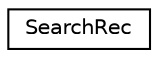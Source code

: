 digraph "Graphical Class Hierarchy"
{
  edge [fontname="Helvetica",fontsize="10",labelfontname="Helvetica",labelfontsize="10"];
  node [fontname="Helvetica",fontsize="10",shape=record];
  rankdir="LR";
  Node1 [label="SearchRec",height=0.2,width=0.4,color="black", fillcolor="white", style="filled",URL="$struct_search_rec.html"];
}
